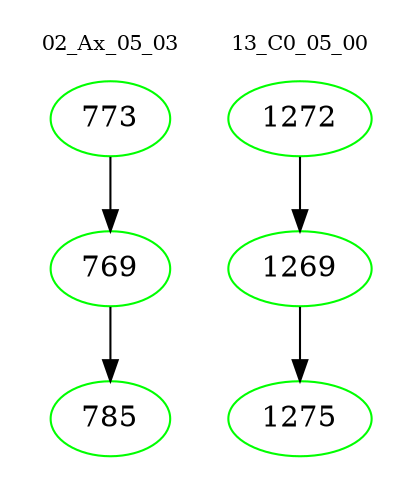 digraph{
subgraph cluster_0 {
color = white
label = "02_Ax_05_03";
fontsize=10;
T0_773 [label="773", color="green"]
T0_773 -> T0_769 [color="black"]
T0_769 [label="769", color="green"]
T0_769 -> T0_785 [color="black"]
T0_785 [label="785", color="green"]
}
subgraph cluster_1 {
color = white
label = "13_C0_05_00";
fontsize=10;
T1_1272 [label="1272", color="green"]
T1_1272 -> T1_1269 [color="black"]
T1_1269 [label="1269", color="green"]
T1_1269 -> T1_1275 [color="black"]
T1_1275 [label="1275", color="green"]
}
}
